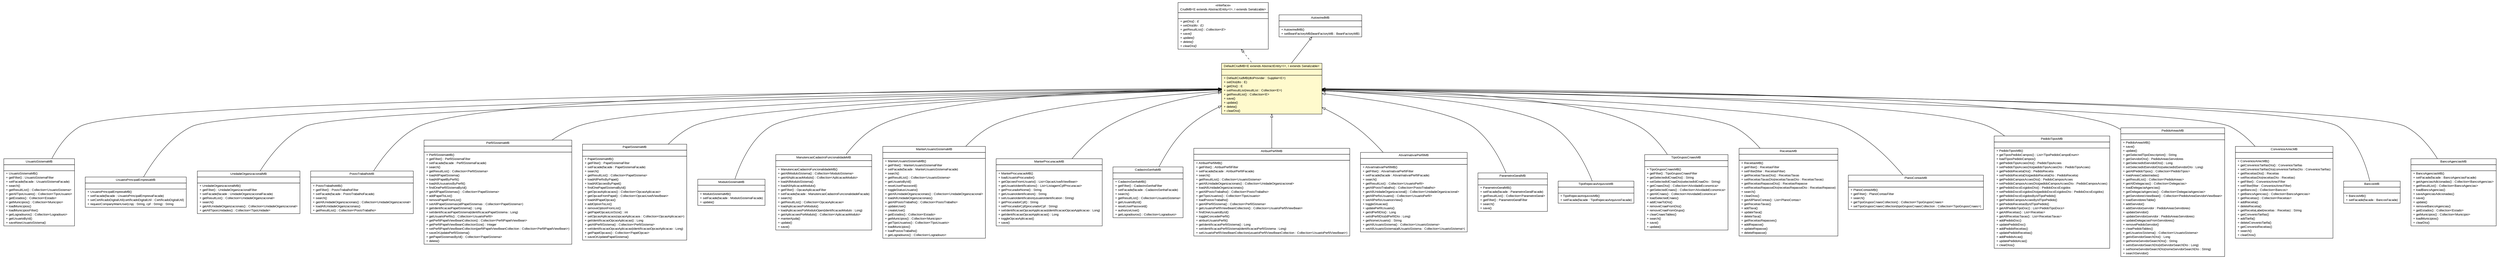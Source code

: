 #!/usr/local/bin/dot
#
# Class diagram 
# Generated by UMLGraph version R5_6 (http://www.umlgraph.org/)
#

digraph G {
	edge [fontname="arial",fontsize=10,labelfontname="arial",labelfontsize=10];
	node [fontname="arial",fontsize=10,shape=plaintext];
	nodesep=0.25;
	ranksep=0.5;
	// br.gov.to.sefaz.presentation.managedbean.CrudMB<E extends br.gov.to.sefaz.persistence.entity.AbstractEntity<I>, I extends java.io.Serializable>
	c338420 [label=<<table title="br.gov.to.sefaz.presentation.managedbean.CrudMB" border="0" cellborder="1" cellspacing="0" cellpadding="2" port="p" href="../CrudMB.html">
		<tr><td><table border="0" cellspacing="0" cellpadding="1">
<tr><td align="center" balign="center"> &#171;interface&#187; </td></tr>
<tr><td align="center" balign="center"> CrudMB&lt;E extends AbstractEntity&lt;I&gt;, I extends Serializable&gt; </td></tr>
		</table></td></tr>
		<tr><td><table border="0" cellspacing="0" cellpadding="1">
<tr><td align="left" balign="left">  </td></tr>
		</table></td></tr>
		<tr><td><table border="0" cellspacing="0" cellpadding="1">
<tr><td align="left" balign="left"><font face="arial italic" point-size="10.0"> + getDto() : E </font></td></tr>
<tr><td align="left" balign="left"><font face="arial italic" point-size="10.0"> + setDto(dto : E) </font></td></tr>
<tr><td align="left" balign="left"><font face="arial italic" point-size="10.0"> + getResultList() : Collection&lt;E&gt; </font></td></tr>
<tr><td align="left" balign="left"><font face="arial italic" point-size="10.0"> + save() </font></td></tr>
<tr><td align="left" balign="left"><font face="arial italic" point-size="10.0"> + update() </font></td></tr>
<tr><td align="left" balign="left"><font face="arial italic" point-size="10.0"> + delete() </font></td></tr>
<tr><td align="left" balign="left"><font face="arial italic" point-size="10.0"> + clearDto() </font></td></tr>
		</table></td></tr>
		</table>>, URL="../CrudMB.html", fontname="arial", fontcolor="black", fontsize=10.0];
	// br.gov.to.sefaz.presentation.managedbean.AutowiredMB
	c338422 [label=<<table title="br.gov.to.sefaz.presentation.managedbean.AutowiredMB" border="0" cellborder="1" cellspacing="0" cellpadding="2" port="p" href="../AutowiredMB.html">
		<tr><td><table border="0" cellspacing="0" cellpadding="1">
<tr><td align="center" balign="center"> AutowiredMB </td></tr>
		</table></td></tr>
		<tr><td><table border="0" cellspacing="0" cellpadding="1">
<tr><td align="left" balign="left">  </td></tr>
		</table></td></tr>
		<tr><td><table border="0" cellspacing="0" cellpadding="1">
<tr><td align="left" balign="left"> + AutowiredMB() </td></tr>
<tr><td align="left" balign="left"> + setBeanFactoryMB(beanFactoryMB : BeanFactoryMB) </td></tr>
		</table></td></tr>
		</table>>, URL="../AutowiredMB.html", fontname="arial", fontcolor="black", fontsize=10.0];
	// br.gov.to.sefaz.presentation.managedbean.impl.DefaultCrudMB<E extends br.gov.to.sefaz.persistence.entity.AbstractEntity<I>, I extends java.io.Serializable>
	c338430 [label=<<table title="br.gov.to.sefaz.presentation.managedbean.impl.DefaultCrudMB" border="0" cellborder="1" cellspacing="0" cellpadding="2" port="p" bgcolor="lemonChiffon" href="./DefaultCrudMB.html">
		<tr><td><table border="0" cellspacing="0" cellpadding="1">
<tr><td align="center" balign="center"> DefaultCrudMB&lt;E extends AbstractEntity&lt;I&gt;, I extends Serializable&gt; </td></tr>
		</table></td></tr>
		<tr><td><table border="0" cellspacing="0" cellpadding="1">
<tr><td align="left" balign="left">  </td></tr>
		</table></td></tr>
		<tr><td><table border="0" cellspacing="0" cellpadding="1">
<tr><td align="left" balign="left"> + DefaultCrudMB(dtoProvider : Supplier&lt;E&gt;) </td></tr>
<tr><td align="left" balign="left"> + setDto(dto : E) </td></tr>
<tr><td align="left" balign="left"> + getDto() : E </td></tr>
<tr><td align="left" balign="left"> + setResultList(resultList : Collection&lt;E&gt;) </td></tr>
<tr><td align="left" balign="left"> + getResultList() : Collection&lt;E&gt; </td></tr>
<tr><td align="left" balign="left"> + save() </td></tr>
<tr><td align="left" balign="left"> + update() </td></tr>
<tr><td align="left" balign="left"> + delete() </td></tr>
<tr><td align="left" balign="left"> + clearDto() </td></tr>
		</table></td></tr>
		</table>>, URL="./DefaultCrudMB.html", fontname="arial", fontcolor="black", fontsize=10.0];
	// br.gov.to.sefaz.seg.managedbean.UsuarioSistemaMB
	c338803 [label=<<table title="br.gov.to.sefaz.seg.managedbean.UsuarioSistemaMB" border="0" cellborder="1" cellspacing="0" cellpadding="2" port="p" href="../../../seg/managedbean/UsuarioSistemaMB.html">
		<tr><td><table border="0" cellspacing="0" cellpadding="1">
<tr><td align="center" balign="center"> UsuarioSistemaMB </td></tr>
		</table></td></tr>
		<tr><td><table border="0" cellspacing="0" cellpadding="1">
<tr><td align="left" balign="left">  </td></tr>
		</table></td></tr>
		<tr><td><table border="0" cellspacing="0" cellpadding="1">
<tr><td align="left" balign="left"> + UsuarioSistemaMB() </td></tr>
<tr><td align="left" balign="left"> + getFilter() : UsuarioSistemaFilter </td></tr>
<tr><td align="left" balign="left"> + setFacade(facade : UsuarioSistemaFacade) </td></tr>
<tr><td align="left" balign="left"> + search() </td></tr>
<tr><td align="left" balign="left"> + getResultList() : Collection&lt;UsuarioSistema&gt; </td></tr>
<tr><td align="left" balign="left"> + getAllTipoUsuario() : Collection&lt;TipoUsuario&gt; </td></tr>
<tr><td align="left" balign="left"> + getEstados() : Collection&lt;Estado&gt; </td></tr>
<tr><td align="left" balign="left"> + getMunicipios() : Collection&lt;Municipio&gt; </td></tr>
<tr><td align="left" balign="left"> + loadMunicipios() </td></tr>
<tr><td align="left" balign="left"> + loadMunicipiosFilter() </td></tr>
<tr><td align="left" balign="left"> + getLogradouros() : Collection&lt;Logradouro&gt; </td></tr>
<tr><td align="left" balign="left"> + getUsuarioById() </td></tr>
<tr><td align="left" balign="left"> + saveNewUsuarioSistema() </td></tr>
		</table></td></tr>
		</table>>, URL="../../../seg/managedbean/UsuarioSistemaMB.html", fontname="arial", fontcolor="black", fontsize=10.0];
	// br.gov.to.sefaz.seg.managedbean.UsuarioPrincipalEmpresaMB
	c338804 [label=<<table title="br.gov.to.sefaz.seg.managedbean.UsuarioPrincipalEmpresaMB" border="0" cellborder="1" cellspacing="0" cellpadding="2" port="p" href="../../../seg/managedbean/UsuarioPrincipalEmpresaMB.html">
		<tr><td><table border="0" cellspacing="0" cellpadding="1">
<tr><td align="center" balign="center"> UsuarioPrincipalEmpresaMB </td></tr>
		</table></td></tr>
		<tr><td><table border="0" cellspacing="0" cellpadding="1">
<tr><td align="left" balign="left">  </td></tr>
		</table></td></tr>
		<tr><td><table border="0" cellspacing="0" cellpadding="1">
<tr><td align="left" balign="left"> + UsuarioPrincipalEmpresaMB() </td></tr>
<tr><td align="left" balign="left"> + setFacade(facade : UsuarioPrincipalEmpresaFacade) </td></tr>
<tr><td align="left" balign="left"> + setCertificadoDigitalUtil(certificadoDigitalUtil : CertificadoDigitalUtil) </td></tr>
<tr><td align="left" balign="left"> + requestCompanyMainUser(cnpj : String, cpf : String) : String </td></tr>
		</table></td></tr>
		</table>>, URL="../../../seg/managedbean/UsuarioPrincipalEmpresaMB.html", fontname="arial", fontcolor="black", fontsize=10.0];
	// br.gov.to.sefaz.seg.managedbean.UnidadeOrganizacionalMB
	c338805 [label=<<table title="br.gov.to.sefaz.seg.managedbean.UnidadeOrganizacionalMB" border="0" cellborder="1" cellspacing="0" cellpadding="2" port="p" href="../../../seg/managedbean/UnidadeOrganizacionalMB.html">
		<tr><td><table border="0" cellspacing="0" cellpadding="1">
<tr><td align="center" balign="center"> UnidadeOrganizacionalMB </td></tr>
		</table></td></tr>
		<tr><td><table border="0" cellspacing="0" cellpadding="1">
<tr><td align="left" balign="left">  </td></tr>
		</table></td></tr>
		<tr><td><table border="0" cellspacing="0" cellpadding="1">
<tr><td align="left" balign="left"> + UnidadeOrganizacionalMB() </td></tr>
<tr><td align="left" balign="left"> + getFilter() : UnidadeOrganizacionalFilter </td></tr>
<tr><td align="left" balign="left"> + setFacade(facade : UnidadeOrganizacionalFacade) </td></tr>
<tr><td align="left" balign="left"> + getResultList() : Collection&lt;UnidadeOrganizacional&gt; </td></tr>
<tr><td align="left" balign="left"> + search() </td></tr>
<tr><td align="left" balign="left"> + getAllUnidadeOrganizacionais() : Collection&lt;UnidadeOrganizacional&gt; </td></tr>
<tr><td align="left" balign="left"> + getAllTiposUnidades() : Collection&lt;TipoUnidade&gt; </td></tr>
		</table></td></tr>
		</table>>, URL="../../../seg/managedbean/UnidadeOrganizacionalMB.html", fontname="arial", fontcolor="black", fontsize=10.0];
	// br.gov.to.sefaz.seg.managedbean.PostoTrabalhoMB
	c338809 [label=<<table title="br.gov.to.sefaz.seg.managedbean.PostoTrabalhoMB" border="0" cellborder="1" cellspacing="0" cellpadding="2" port="p" href="../../../seg/managedbean/PostoTrabalhoMB.html">
		<tr><td><table border="0" cellspacing="0" cellpadding="1">
<tr><td align="center" balign="center"> PostoTrabalhoMB </td></tr>
		</table></td></tr>
		<tr><td><table border="0" cellspacing="0" cellpadding="1">
<tr><td align="left" balign="left">  </td></tr>
		</table></td></tr>
		<tr><td><table border="0" cellspacing="0" cellpadding="1">
<tr><td align="left" balign="left"> + PostoTrabalhoMB() </td></tr>
<tr><td align="left" balign="left"> + getFilter() : PostoTrabalhoFilter </td></tr>
<tr><td align="left" balign="left"> + setFacade(facade : PostoTrabalhoFacade) </td></tr>
<tr><td align="left" balign="left"> + search() </td></tr>
<tr><td align="left" balign="left"> + getAllUnidadeOrganizacionais() : Collection&lt;UnidadeOrganizacional&gt; </td></tr>
<tr><td align="left" balign="left"> + loadAllUnidadeOrganizacionais() </td></tr>
<tr><td align="left" balign="left"> + getResultList() : Collection&lt;PostoTrabalho&gt; </td></tr>
		</table></td></tr>
		</table>>, URL="../../../seg/managedbean/PostoTrabalhoMB.html", fontname="arial", fontcolor="black", fontsize=10.0];
	// br.gov.to.sefaz.seg.managedbean.PerfilSistemaMB
	c338810 [label=<<table title="br.gov.to.sefaz.seg.managedbean.PerfilSistemaMB" border="0" cellborder="1" cellspacing="0" cellpadding="2" port="p" href="../../../seg/managedbean/PerfilSistemaMB.html">
		<tr><td><table border="0" cellspacing="0" cellpadding="1">
<tr><td align="center" balign="center"> PerfilSistemaMB </td></tr>
		</table></td></tr>
		<tr><td><table border="0" cellspacing="0" cellpadding="1">
<tr><td align="left" balign="left">  </td></tr>
		</table></td></tr>
		<tr><td><table border="0" cellspacing="0" cellpadding="1">
<tr><td align="left" balign="left"> + PerfilSistemaMB() </td></tr>
<tr><td align="left" balign="left"> + getFilter() : PerfilSistemaFilter </td></tr>
<tr><td align="left" balign="left"> + setFacade(facade : PerfilSistemaFacade) </td></tr>
<tr><td align="left" balign="left"> + search() </td></tr>
<tr><td align="left" balign="left"> + getResultList() : Collection&lt;PerfilSistema&gt; </td></tr>
<tr><td align="left" balign="left"> + loadAllPapelSistema() </td></tr>
<tr><td align="left" balign="left"> + loadAllPapelByPerfil() </td></tr>
<tr><td align="left" balign="left"> + loadAllUsusariosByPerfil() </td></tr>
<tr><td align="left" balign="left"> + findOnePerfilSistemaById() </td></tr>
<tr><td align="left" balign="left"> + getAllPapelSistemas() : Collection&lt;PapelSistema&gt; </td></tr>
<tr><td align="left" balign="left"> + addPapelToList() </td></tr>
<tr><td align="left" balign="left"> + removePapelFromList() </td></tr>
<tr><td align="left" balign="left"> + setAllPapelSistemas(allPapelSistemas : Collection&lt;PapelSistema&gt;) </td></tr>
<tr><td align="left" balign="left"> + getIdentificacaoPapelSistema() : Long </td></tr>
<tr><td align="left" balign="left"> + setIdentificacaoPapelSistema(identificacaoPapelSistema : Long) </td></tr>
<tr><td align="left" balign="left"> + getUsuarioPerfils() : Collection&lt;UsuarioPerfil&gt; </td></tr>
<tr><td align="left" balign="left"> + getPerfilPapelViewBeanCollection() : Collection&lt;PerfilPapelViewBean&gt; </td></tr>
<tr><td align="left" balign="left"> + getPerfilPapelViewBeanCollectionSize() : Integer </td></tr>
<tr><td align="left" balign="left"> + setPerfilPapelViewBeanCollection(perfilPapelViewBeanCollection : Collection&lt;PerfilPapelViewBean&gt;) </td></tr>
<tr><td align="left" balign="left"> + saveOrUpdatePerfilSistema() </td></tr>
<tr><td align="left" balign="left"> + getPapelSistemasById() : Collection&lt;PapelSistema&gt; </td></tr>
<tr><td align="left" balign="left"> + delete() </td></tr>
		</table></td></tr>
		</table>>, URL="../../../seg/managedbean/PerfilSistemaMB.html", fontname="arial", fontcolor="black", fontsize=10.0];
	// br.gov.to.sefaz.seg.managedbean.PapelSistemaMB
	c338811 [label=<<table title="br.gov.to.sefaz.seg.managedbean.PapelSistemaMB" border="0" cellborder="1" cellspacing="0" cellpadding="2" port="p" href="../../../seg/managedbean/PapelSistemaMB.html">
		<tr><td><table border="0" cellspacing="0" cellpadding="1">
<tr><td align="center" balign="center"> PapelSistemaMB </td></tr>
		</table></td></tr>
		<tr><td><table border="0" cellspacing="0" cellpadding="1">
<tr><td align="left" balign="left">  </td></tr>
		</table></td></tr>
		<tr><td><table border="0" cellspacing="0" cellpadding="1">
<tr><td align="left" balign="left"> + PapelSistemaMB() </td></tr>
<tr><td align="left" balign="left"> + getFilter() : PapelSistemaFilter </td></tr>
<tr><td align="left" balign="left"> + setFacade(facade : PapelSistemaFacade) </td></tr>
<tr><td align="left" balign="left"> + search() </td></tr>
<tr><td align="left" balign="left"> + getResultList() : Collection&lt;PapelSistema&gt; </td></tr>
<tr><td align="left" balign="left"> + loadAllPerfisByPapel() </td></tr>
<tr><td align="left" balign="left"> + loadAllOpcoesByPapel() </td></tr>
<tr><td align="left" balign="left"> + findOnePapelSistemaById() </td></tr>
<tr><td align="left" balign="left"> + getOpcaoAplicacaos() : Collection&lt;OpcaoAplicacao&gt; </td></tr>
<tr><td align="left" balign="left"> + getOpcaoFromPapel() : Collection&lt;OpcaoUsedViewBean&gt; </td></tr>
<tr><td align="left" balign="left"> + loadAllPapelOpcao() </td></tr>
<tr><td align="left" balign="left"> + addOptionToList() </td></tr>
<tr><td align="left" balign="left"> + removeOptionFromList() </td></tr>
<tr><td align="left" balign="left"> + getPapelOpcaoListSize() : int </td></tr>
<tr><td align="left" balign="left"> + setOpcaoAplicacaos(opcaoAplicacaos : Collection&lt;OpcaoAplicacao&gt;) </td></tr>
<tr><td align="left" balign="left"> + getIdentificacaoOpcaoAplicacao() : Long </td></tr>
<tr><td align="left" balign="left"> + getAllPerfilSistema() : Collection&lt;PerfilSistema&gt; </td></tr>
<tr><td align="left" balign="left"> + setIdentificacaoOpcaoAplicacao(identificacaoOpcaoAplicacao : Long) </td></tr>
<tr><td align="left" balign="left"> + getPapelOpcaos() : Collection&lt;PapelOpcao&gt; </td></tr>
<tr><td align="left" balign="left"> + saveOrUpdatePapelSistema() </td></tr>
		</table></td></tr>
		</table>>, URL="../../../seg/managedbean/PapelSistemaMB.html", fontname="arial", fontcolor="black", fontsize=10.0];
	// br.gov.to.sefaz.seg.managedbean.ModuloSistemaMB
	c338812 [label=<<table title="br.gov.to.sefaz.seg.managedbean.ModuloSistemaMB" border="0" cellborder="1" cellspacing="0" cellpadding="2" port="p" href="../../../seg/managedbean/ModuloSistemaMB.html">
		<tr><td><table border="0" cellspacing="0" cellpadding="1">
<tr><td align="center" balign="center"> ModuloSistemaMB </td></tr>
		</table></td></tr>
		<tr><td><table border="0" cellspacing="0" cellpadding="1">
<tr><td align="left" balign="left">  </td></tr>
		</table></td></tr>
		<tr><td><table border="0" cellspacing="0" cellpadding="1">
<tr><td align="left" balign="left"> + ModuloSistemaMB() </td></tr>
<tr><td align="left" balign="left"> + setFacade(facade : ModuloSistemaFacade) </td></tr>
<tr><td align="left" balign="left"> + update() </td></tr>
		</table></td></tr>
		</table>>, URL="../../../seg/managedbean/ModuloSistemaMB.html", fontname="arial", fontcolor="black", fontsize=10.0];
	// br.gov.to.sefaz.seg.managedbean.ManutencaoCadastroFuncionalidadeMB
	c338813 [label=<<table title="br.gov.to.sefaz.seg.managedbean.ManutencaoCadastroFuncionalidadeMB" border="0" cellborder="1" cellspacing="0" cellpadding="2" port="p" href="../../../seg/managedbean/ManutencaoCadastroFuncionalidadeMB.html">
		<tr><td><table border="0" cellspacing="0" cellpadding="1">
<tr><td align="center" balign="center"> ManutencaoCadastroFuncionalidadeMB </td></tr>
		</table></td></tr>
		<tr><td><table border="0" cellspacing="0" cellpadding="1">
<tr><td align="left" balign="left">  </td></tr>
		</table></td></tr>
		<tr><td><table border="0" cellspacing="0" cellpadding="1">
<tr><td align="left" balign="left"> + ManutencaoCadastroFuncionalidadeMB() </td></tr>
<tr><td align="left" balign="left"> + getAllModuloSistema() : Collection&lt;ModuloSistema&gt; </td></tr>
<tr><td align="left" balign="left"> + getAllAplicacaoModulo() : Collection&lt;AplicacaoModulo&gt; </td></tr>
<tr><td align="left" balign="left"> + loadAllModuloSistema() </td></tr>
<tr><td align="left" balign="left"> + loadAllAplicacaoModulo() </td></tr>
<tr><td align="left" balign="left"> + getFilter() : OpcaoAplicacaoFilter </td></tr>
<tr><td align="left" balign="left"> + setFacade(facade : ManutencaoCadastroFuncionalidadeFacade) </td></tr>
<tr><td align="left" balign="left"> + search() </td></tr>
<tr><td align="left" balign="left"> + getResultList() : Collection&lt;OpcaoAplicacao&gt; </td></tr>
<tr><td align="left" balign="left"> + loadAplicacoesPorModulo() </td></tr>
<tr><td align="left" balign="left"> + loadAplicacoesPorModuloOpen(identificacaoModulo : Long) </td></tr>
<tr><td align="left" balign="left"> + getAplicacoesPorModulo() : Collection&lt;AplicacaoModulo&gt; </td></tr>
<tr><td align="left" balign="left"> + manterAjuda() </td></tr>
<tr><td align="left" balign="left"> + update() </td></tr>
<tr><td align="left" balign="left"> + save() </td></tr>
		</table></td></tr>
		</table>>, URL="../../../seg/managedbean/ManutencaoCadastroFuncionalidadeMB.html", fontname="arial", fontcolor="black", fontsize=10.0];
	// br.gov.to.sefaz.seg.managedbean.ManterUsuarioSistemaMB
	c338814 [label=<<table title="br.gov.to.sefaz.seg.managedbean.ManterUsuarioSistemaMB" border="0" cellborder="1" cellspacing="0" cellpadding="2" port="p" href="../../../seg/managedbean/ManterUsuarioSistemaMB.html">
		<tr><td><table border="0" cellspacing="0" cellpadding="1">
<tr><td align="center" balign="center"> ManterUsuarioSistemaMB </td></tr>
		</table></td></tr>
		<tr><td><table border="0" cellspacing="0" cellpadding="1">
<tr><td align="left" balign="left">  </td></tr>
		</table></td></tr>
		<tr><td><table border="0" cellspacing="0" cellpadding="1">
<tr><td align="left" balign="left"> + ManterUsuarioSistemaMB() </td></tr>
<tr><td align="left" balign="left"> + getFilter() : ManterUsuarioSistemaFilter </td></tr>
<tr><td align="left" balign="left"> + setFacade(facade : ManterUsuarioSistemaFacade) </td></tr>
<tr><td align="left" balign="left"> + search() </td></tr>
<tr><td align="left" balign="left"> + getResultList() : Collection&lt;UsuarioSistema&gt; </td></tr>
<tr><td align="left" balign="left"> + getUsuarioById() </td></tr>
<tr><td align="left" balign="left"> + resetUserPassword() </td></tr>
<tr><td align="left" balign="left"> + toggleStatusUsuario() </td></tr>
<tr><td align="left" balign="left"> + getAllUnidadeOrganizacionais() : Collection&lt;UnidadeOrganizacional&gt; </td></tr>
<tr><td align="left" balign="left"> + loadAllUnidadeOrganizacionais() </td></tr>
<tr><td align="left" balign="left"> + getAllPostoTrabalho() : Collection&lt;PostoTrabalho&gt; </td></tr>
<tr><td align="left" balign="left"> + updateUser() </td></tr>
<tr><td align="left" balign="left"> + createUser() </td></tr>
<tr><td align="left" balign="left"> + getEstados() : Collection&lt;Estado&gt; </td></tr>
<tr><td align="left" balign="left"> + getMunicipios() : Collection&lt;Municipio&gt; </td></tr>
<tr><td align="left" balign="left"> + getTipoUsuarios() : Collection&lt;TipoUsuario&gt; </td></tr>
<tr><td align="left" balign="left"> + loadMunicipios() </td></tr>
<tr><td align="left" balign="left"> + loadPostosTrabalho() </td></tr>
<tr><td align="left" balign="left"> + getLogradouros() : Collection&lt;Logradouro&gt; </td></tr>
		</table></td></tr>
		</table>>, URL="../../../seg/managedbean/ManterUsuarioSistemaMB.html", fontname="arial", fontcolor="black", fontsize=10.0];
	// br.gov.to.sefaz.seg.managedbean.ManterProcuracaoMB
	c338815 [label=<<table title="br.gov.to.sefaz.seg.managedbean.ManterProcuracaoMB" border="0" cellborder="1" cellspacing="0" cellpadding="2" port="p" href="../../../seg/managedbean/ManterProcuracaoMB.html">
		<tr><td><table border="0" cellspacing="0" cellpadding="1">
<tr><td align="center" balign="center"> ManterProcuracaoMB </td></tr>
		</table></td></tr>
		<tr><td><table border="0" cellspacing="0" cellpadding="1">
<tr><td align="left" balign="left">  </td></tr>
		</table></td></tr>
		<tr><td><table border="0" cellspacing="0" cellpadding="1">
<tr><td align="left" balign="left"> + ManterProcuracaoMB() </td></tr>
<tr><td align="left" balign="left"> + loadUsuarioProcurador() </td></tr>
<tr><td align="left" balign="left"> + getOpcoesFromUsuario() : List&lt;OpcaoUsedViewBean&gt; </td></tr>
<tr><td align="left" balign="left"> + getUsuarioIdentifications() : List&lt;ListagemCpfProcuracao&gt; </td></tr>
<tr><td align="left" balign="left"> + getProcuradorNome() : String </td></tr>
<tr><td align="left" balign="left"> + getUsuarioIdentification() : String </td></tr>
<tr><td align="left" balign="left"> + setUsuarioIdentification(usuarioIdentification : String) </td></tr>
<tr><td align="left" balign="left"> + getProcuradorCpf() : String </td></tr>
<tr><td align="left" balign="left"> + setProcuradorCpf(procuradorCpf : String) </td></tr>
<tr><td align="left" balign="left"> + setIdentificacaoOpcaoApplicacao(identificacaoOpcaoApplicacao : Long) </td></tr>
<tr><td align="left" balign="left"> + getIdentificacaoOpcaoApplicacao() : Long </td></tr>
<tr><td align="left" balign="left"> + toggleOpcaoAplicacao() </td></tr>
<tr><td align="left" balign="left"> + save() </td></tr>
		</table></td></tr>
		</table>>, URL="../../../seg/managedbean/ManterProcuracaoMB.html", fontname="arial", fontcolor="black", fontsize=10.0];
	// br.gov.to.sefaz.seg.managedbean.CadastroSenhaMB
	c338820 [label=<<table title="br.gov.to.sefaz.seg.managedbean.CadastroSenhaMB" border="0" cellborder="1" cellspacing="0" cellpadding="2" port="p" href="../../../seg/managedbean/CadastroSenhaMB.html">
		<tr><td><table border="0" cellspacing="0" cellpadding="1">
<tr><td align="center" balign="center"> CadastroSenhaMB </td></tr>
		</table></td></tr>
		<tr><td><table border="0" cellspacing="0" cellpadding="1">
<tr><td align="left" balign="left">  </td></tr>
		</table></td></tr>
		<tr><td><table border="0" cellspacing="0" cellpadding="1">
<tr><td align="left" balign="left"> + CadastroSenhaMB() </td></tr>
<tr><td align="left" balign="left"> + getFilter() : CadastroSenhaFilter </td></tr>
<tr><td align="left" balign="left"> + setFacade(facade : CadastroSenhaFacade) </td></tr>
<tr><td align="left" balign="left"> + search() </td></tr>
<tr><td align="left" balign="left"> + getResultList() : Collection&lt;UsuarioSistema&gt; </td></tr>
<tr><td align="left" balign="left"> + getUsuarioById() </td></tr>
<tr><td align="left" balign="left"> + resetUserPassword() </td></tr>
<tr><td align="left" balign="left"> + authorizeUser() </td></tr>
<tr><td align="left" balign="left"> + getLogradouros() : Collection&lt;Logradouro&gt; </td></tr>
		</table></td></tr>
		</table>>, URL="../../../seg/managedbean/CadastroSenhaMB.html", fontname="arial", fontcolor="black", fontsize=10.0];
	// br.gov.to.sefaz.seg.managedbean.AtribuirPerfilMB
	c338821 [label=<<table title="br.gov.to.sefaz.seg.managedbean.AtribuirPerfilMB" border="0" cellborder="1" cellspacing="0" cellpadding="2" port="p" href="../../../seg/managedbean/AtribuirPerfilMB.html">
		<tr><td><table border="0" cellspacing="0" cellpadding="1">
<tr><td align="center" balign="center"> AtribuirPerfilMB </td></tr>
		</table></td></tr>
		<tr><td><table border="0" cellspacing="0" cellpadding="1">
<tr><td align="left" balign="left">  </td></tr>
		</table></td></tr>
		<tr><td><table border="0" cellspacing="0" cellpadding="1">
<tr><td align="left" balign="left"> + AtribuirPerfilMB() </td></tr>
<tr><td align="left" balign="left"> + getFilter() : AtribuirPerfilFilter </td></tr>
<tr><td align="left" balign="left"> + setFacade(facade : AtribuirPerfilFacade) </td></tr>
<tr><td align="left" balign="left"> + search() </td></tr>
<tr><td align="left" balign="left"> + getResultList() : Collection&lt;UsuarioSistema&gt; </td></tr>
<tr><td align="left" balign="left"> + getAllUnidadeOrganizacionais() : Collection&lt;UnidadeOrganizacional&gt; </td></tr>
<tr><td align="left" balign="left"> + loadAllUnidadeOrganizacionais() </td></tr>
<tr><td align="left" balign="left"> + getAllPostoTrabalho() : Collection&lt;PostoTrabalho&gt; </td></tr>
<tr><td align="left" balign="left"> + getTipoUsuarios() : Collection&lt;TipoUsuario&gt; </td></tr>
<tr><td align="left" balign="left"> + loadPostosTrabalho() </td></tr>
<tr><td align="left" balign="left"> + getAllPerfilSistema() : Collection&lt;PerfilSistema&gt; </td></tr>
<tr><td align="left" balign="left"> + getUsuarioPerfilViewBeanCollection() : Collection&lt;UsuarioPerfilViewBean&gt; </td></tr>
<tr><td align="left" balign="left"> + findOneUsuarioById() </td></tr>
<tr><td align="left" balign="left"> + toggleConcederPerfil() </td></tr>
<tr><td align="left" balign="left"> + atribuirUsuarioPerfil() </td></tr>
<tr><td align="left" balign="left"> + getIdentificacaoPerfilSistema() : Long </td></tr>
<tr><td align="left" balign="left"> + setIdentificacaoPerfilSistema(identificacaoPerfilSistema : Long) </td></tr>
<tr><td align="left" balign="left"> + setUsuarioPerfilViewBeanCollection(usuarioPerfilViewBeanCollection : Collection&lt;UsuarioPerfilViewBean&gt;) </td></tr>
		</table></td></tr>
		</table>>, URL="../../../seg/managedbean/AtribuirPerfilMB.html", fontname="arial", fontcolor="black", fontsize=10.0];
	// br.gov.to.sefaz.seg.managedbean.AtivarInativarPerfilMB
	c338822 [label=<<table title="br.gov.to.sefaz.seg.managedbean.AtivarInativarPerfilMB" border="0" cellborder="1" cellspacing="0" cellpadding="2" port="p" href="../../../seg/managedbean/AtivarInativarPerfilMB.html">
		<tr><td><table border="0" cellspacing="0" cellpadding="1">
<tr><td align="center" balign="center"> AtivarInativarPerfilMB </td></tr>
		</table></td></tr>
		<tr><td><table border="0" cellspacing="0" cellpadding="1">
<tr><td align="left" balign="left">  </td></tr>
		</table></td></tr>
		<tr><td><table border="0" cellspacing="0" cellpadding="1">
<tr><td align="left" balign="left"> + AtivarInativarPerfilMB() </td></tr>
<tr><td align="left" balign="left"> + getFilter() : AtivarInativarPerfilFilter </td></tr>
<tr><td align="left" balign="left"> + setFacade(facade : AtivarInativarPerfilFacade) </td></tr>
<tr><td align="left" balign="left"> + search() </td></tr>
<tr><td align="left" balign="left"> + getResultList() : Collection&lt;UsuarioPerfil&gt; </td></tr>
<tr><td align="left" balign="left"> + getAllPostoTrabalho() : Collection&lt;PostoTrabalho&gt; </td></tr>
<tr><td align="left" balign="left"> + getAllUnidadeOrganizacional() : Collection&lt;UnidadeOrganizacional&gt; </td></tr>
<tr><td align="left" balign="left"> + getAllPerfisUsuario() : Collection&lt;UsuarioPerfil&gt; </td></tr>
<tr><td align="left" balign="left"> + setAllPerfisUsuariosView() </td></tr>
<tr><td align="left" balign="left"> + toggleSituacao() </td></tr>
<tr><td align="left" balign="left"> + updatePerfilUsuario() </td></tr>
<tr><td align="left" balign="left"> + getIdPerfilDto() : Long </td></tr>
<tr><td align="left" balign="left"> + setIdPerfilDto(idPerfilDto : Long) </td></tr>
<tr><td align="left" balign="left"> + getNomeUsuario() : String </td></tr>
<tr><td align="left" balign="left"> + getAllUsuarioSistema() : Collection&lt;UsuarioSistema&gt; </td></tr>
<tr><td align="left" balign="left"> + setAllUsuarioSistema(allUsuarioSistema : Collection&lt;UsuarioSistema&gt;) </td></tr>
		</table></td></tr>
		</table>>, URL="../../../seg/managedbean/AtivarInativarPerfilMB.html", fontname="arial", fontcolor="black", fontsize=10.0];
	// br.gov.to.sefaz.par.managebean.ParametroGeralMB
	c338833 [label=<<table title="br.gov.to.sefaz.par.managebean.ParametroGeralMB" border="0" cellborder="1" cellspacing="0" cellpadding="2" port="p" href="../../../par/managebean/ParametroGeralMB.html">
		<tr><td><table border="0" cellspacing="0" cellpadding="1">
<tr><td align="center" balign="center"> ParametroGeralMB </td></tr>
		</table></td></tr>
		<tr><td><table border="0" cellspacing="0" cellpadding="1">
<tr><td align="left" balign="left">  </td></tr>
		</table></td></tr>
		<tr><td><table border="0" cellspacing="0" cellpadding="1">
<tr><td align="left" balign="left"> + ParametroGeralMB() </td></tr>
<tr><td align="left" balign="left"> + setFacade(facade : ParametroGeralFacade) </td></tr>
<tr><td align="left" balign="left"> + getResultList() : Collection&lt;ParametroGeral&gt; </td></tr>
<tr><td align="left" balign="left"> + getFilter() : ParametroGeralFilter </td></tr>
<tr><td align="left" balign="left"> + search() </td></tr>
<tr><td align="left" balign="left"> + save() </td></tr>
		</table></td></tr>
		</table>>, URL="../../../par/managebean/ParametroGeralMB.html", fontname="arial", fontcolor="black", fontsize=10.0];
	// br.gov.to.sefaz.arr.parametros.managedbean.TipoRejeicaoArquivosMB
	c338835 [label=<<table title="br.gov.to.sefaz.arr.parametros.managedbean.TipoRejeicaoArquivosMB" border="0" cellborder="1" cellspacing="0" cellpadding="2" port="p" href="../../../arr/parametros/managedbean/TipoRejeicaoArquivosMB.html">
		<tr><td><table border="0" cellspacing="0" cellpadding="1">
<tr><td align="center" balign="center"> TipoRejeicaoArquivosMB </td></tr>
		</table></td></tr>
		<tr><td><table border="0" cellspacing="0" cellpadding="1">
<tr><td align="left" balign="left">  </td></tr>
		</table></td></tr>
		<tr><td><table border="0" cellspacing="0" cellpadding="1">
<tr><td align="left" balign="left"> + TipoRejeicaoArquivosMB() </td></tr>
<tr><td align="left" balign="left"> + setFacade(facade : TipoRejeicaoArquivosFacade) </td></tr>
		</table></td></tr>
		</table>>, URL="../../../arr/parametros/managedbean/TipoRejeicaoArquivosMB.html", fontname="arial", fontcolor="black", fontsize=10.0];
	// br.gov.to.sefaz.arr.parametros.managedbean.TipoGruposCnaesMB
	c338836 [label=<<table title="br.gov.to.sefaz.arr.parametros.managedbean.TipoGruposCnaesMB" border="0" cellborder="1" cellspacing="0" cellpadding="2" port="p" href="../../../arr/parametros/managedbean/TipoGruposCnaesMB.html">
		<tr><td><table border="0" cellspacing="0" cellpadding="1">
<tr><td align="center" balign="center"> TipoGruposCnaesMB </td></tr>
		</table></td></tr>
		<tr><td><table border="0" cellspacing="0" cellpadding="1">
<tr><td align="left" balign="left">  </td></tr>
		</table></td></tr>
		<tr><td><table border="0" cellspacing="0" cellpadding="1">
<tr><td align="left" balign="left"> + TipoGruposCnaesMB() </td></tr>
<tr><td align="left" balign="left"> + getFilter() : TipoGruposCnaesFilter </td></tr>
<tr><td align="left" balign="left"> + getSelectedIdCnaeDto() : String </td></tr>
<tr><td align="left" balign="left"> + setSelectedIdCnaeDto(selectedIdCnaeDto : String) </td></tr>
<tr><td align="left" balign="left"> + getCnaesDto() : Collection&lt;AtividadeEconomica&gt; </td></tr>
<tr><td align="left" balign="left"> + getSelectedCnaes() : Collection&lt;AtividadeEconomica&gt; </td></tr>
<tr><td align="left" balign="left"> + getAllCnaes() : Collection&lt;AtividadeEconomica&gt; </td></tr>
<tr><td align="left" balign="left"> + loadSelectedCnaes() </td></tr>
<tr><td align="left" balign="left"> + addCnaeToDto() </td></tr>
<tr><td align="left" balign="left"> + removeCnaeFromDto() </td></tr>
<tr><td align="left" balign="left"> + removeCnaeFromGrupo() </td></tr>
<tr><td align="left" balign="left"> + clearCnaesTables() </td></tr>
<tr><td align="left" balign="left"> + search() </td></tr>
<tr><td align="left" balign="left"> + save() </td></tr>
<tr><td align="left" balign="left"> + update() </td></tr>
		</table></td></tr>
		</table>>, URL="../../../arr/parametros/managedbean/TipoGruposCnaesMB.html", fontname="arial", fontcolor="black", fontsize=10.0];
	// br.gov.to.sefaz.arr.parametros.managedbean.ReceitasMB
	c338837 [label=<<table title="br.gov.to.sefaz.arr.parametros.managedbean.ReceitasMB" border="0" cellborder="1" cellspacing="0" cellpadding="2" port="p" href="../../../arr/parametros/managedbean/ReceitasMB.html">
		<tr><td><table border="0" cellspacing="0" cellpadding="1">
<tr><td align="center" balign="center"> ReceitasMB </td></tr>
		</table></td></tr>
		<tr><td><table border="0" cellspacing="0" cellpadding="1">
<tr><td align="left" balign="left">  </td></tr>
		</table></td></tr>
		<tr><td><table border="0" cellspacing="0" cellpadding="1">
<tr><td align="left" balign="left"> + ReceitasMB() </td></tr>
<tr><td align="left" balign="left"> + getFilter() : ReceitasFilter </td></tr>
<tr><td align="left" balign="left"> + setFilter(filter : ReceitasFilter) </td></tr>
<tr><td align="left" balign="left"> + getReceitasTaxasDto() : ReceitasTaxas </td></tr>
<tr><td align="left" balign="left"> + setReceitasTaxasDto(receitasTaxasDto : ReceitasTaxas) </td></tr>
<tr><td align="left" balign="left"> + getReceitasRepasseDto() : ReceitasRepasse </td></tr>
<tr><td align="left" balign="left"> + setReceitasRepasseDto(receitasRepasseDto : ReceitasRepasse) </td></tr>
<tr><td align="left" balign="left"> + search() </td></tr>
<tr><td align="left" balign="left"> + clearDtos() </td></tr>
<tr><td align="left" balign="left"> + getAllPlanoContas() : List&lt;PlanoContas&gt; </td></tr>
<tr><td align="left" balign="left"> + getReceitasTaxas() </td></tr>
<tr><td align="left" balign="left"> + addTaxa() </td></tr>
<tr><td align="left" balign="left"> + updateTaxa() </td></tr>
<tr><td align="left" balign="left"> + deleteTaxa() </td></tr>
<tr><td align="left" balign="left"> + getReceitasRepasses() </td></tr>
<tr><td align="left" balign="left"> + addRepasse() </td></tr>
<tr><td align="left" balign="left"> + updateRepasse() </td></tr>
<tr><td align="left" balign="left"> + deleteRepasse() </td></tr>
		</table></td></tr>
		</table>>, URL="../../../arr/parametros/managedbean/ReceitasMB.html", fontname="arial", fontcolor="black", fontsize=10.0];
	// br.gov.to.sefaz.arr.parametros.managedbean.PlanoContasMB
	c338838 [label=<<table title="br.gov.to.sefaz.arr.parametros.managedbean.PlanoContasMB" border="0" cellborder="1" cellspacing="0" cellpadding="2" port="p" href="../../../arr/parametros/managedbean/PlanoContasMB.html">
		<tr><td><table border="0" cellspacing="0" cellpadding="1">
<tr><td align="center" balign="center"> PlanoContasMB </td></tr>
		</table></td></tr>
		<tr><td><table border="0" cellspacing="0" cellpadding="1">
<tr><td align="left" balign="left">  </td></tr>
		</table></td></tr>
		<tr><td><table border="0" cellspacing="0" cellpadding="1">
<tr><td align="left" balign="left"> + PlanoContasMB() </td></tr>
<tr><td align="left" balign="left"> + getFilter() : PlanoContasFilter </td></tr>
<tr><td align="left" balign="left"> + search() </td></tr>
<tr><td align="left" balign="left"> + getTipoGruposCnaesCollection() : Collection&lt;TipoGruposCnaes&gt; </td></tr>
<tr><td align="left" balign="left"> + setTipoGruposCnaesCollection(tipoGruposCnaesCollection : Collection&lt;TipoGruposCnaes&gt;) </td></tr>
		</table></td></tr>
		</table>>, URL="../../../arr/parametros/managedbean/PlanoContasMB.html", fontname="arial", fontcolor="black", fontsize=10.0];
	// br.gov.to.sefaz.arr.parametros.managedbean.PedidoTiposMB
	c338839 [label=<<table title="br.gov.to.sefaz.arr.parametros.managedbean.PedidoTiposMB" border="0" cellborder="1" cellspacing="0" cellpadding="2" port="p" href="../../../arr/parametros/managedbean/PedidoTiposMB.html">
		<tr><td><table border="0" cellspacing="0" cellpadding="1">
<tr><td align="center" balign="center"> PedidoTiposMB </td></tr>
		</table></td></tr>
		<tr><td><table border="0" cellspacing="0" cellpadding="1">
<tr><td align="left" balign="left">  </td></tr>
		</table></td></tr>
		<tr><td><table border="0" cellspacing="0" cellpadding="1">
<tr><td align="left" balign="left"> + PedidoTiposMB() </td></tr>
<tr><td align="left" balign="left"> + getTiposPedidoCampos() : List&lt;TipoPedidoCampoEnum&gt; </td></tr>
<tr><td align="left" balign="left"> + loadTiposPedidoCampos() </td></tr>
<tr><td align="left" balign="left"> + getPedidoTipoAcoesDto() : PedidoTipoAcoes </td></tr>
<tr><td align="left" balign="left"> + setPedidoTipoAcoesDto(pedidoTipoAcoesDto : PedidoTipoAcoes) </td></tr>
<tr><td align="left" balign="left"> + getPedidoReceitaDto() : PedidoReceita </td></tr>
<tr><td align="left" balign="left"> + setPedidoReceitaDto(pedidoReceitaDto : PedidoReceita) </td></tr>
<tr><td align="left" balign="left"> + getPedidoCamposAcoesDto() : PedidoCamposAcoes </td></tr>
<tr><td align="left" balign="left"> + setPedidoCamposAcoesDto(pedidoCamposAcoesDto : PedidoCamposAcoes) </td></tr>
<tr><td align="left" balign="left"> + getPedidoDocsExigidosDto() : PedidoDocsExigidos </td></tr>
<tr><td align="left" balign="left"> + setPedidoDocsExigidosDto(pedidoDocsExigidosDto : PedidoDocsExigidos) </td></tr>
<tr><td align="left" balign="left"> + getPedidoDocsExigidosByIdTipoPedido() </td></tr>
<tr><td align="left" balign="left"> + getPedidoCamposAcoesByIdTipoPedido() </td></tr>
<tr><td align="left" balign="left"> + getPedidoReceitasByIdTipoPedido() </td></tr>
<tr><td align="left" balign="left"> + getAllPedidoTipoDoc() : List&lt;PedidoTipoDocs&gt; </td></tr>
<tr><td align="left" balign="left"> + getAllReceitas() : List&lt;Receitas&gt; </td></tr>
<tr><td align="left" balign="left"> + getAllReceitasTaxas() : List&lt;ReceitasTaxas&gt; </td></tr>
<tr><td align="left" balign="left"> + addPedidoDoc() </td></tr>
<tr><td align="left" balign="left"> + updatePedidoDoc() </td></tr>
<tr><td align="left" balign="left"> + addPedidoReceitas() </td></tr>
<tr><td align="left" balign="left"> + updatePedidoReceitas() </td></tr>
<tr><td align="left" balign="left"> + addPedidoAcao() </td></tr>
<tr><td align="left" balign="left"> + updatePedidoAcao() </td></tr>
<tr><td align="left" balign="left"> + clearDtos() </td></tr>
		</table></td></tr>
		</table>>, URL="../../../arr/parametros/managedbean/PedidoTiposMB.html", fontname="arial", fontcolor="black", fontsize=10.0];
	// br.gov.to.sefaz.arr.parametros.managedbean.PedidoAreasMB
	c338840 [label=<<table title="br.gov.to.sefaz.arr.parametros.managedbean.PedidoAreasMB" border="0" cellborder="1" cellspacing="0" cellpadding="2" port="p" href="../../../arr/parametros/managedbean/PedidoAreasMB.html">
		<tr><td><table border="0" cellspacing="0" cellpadding="1">
<tr><td align="center" balign="center"> PedidoAreasMB </td></tr>
		</table></td></tr>
		<tr><td><table border="0" cellspacing="0" cellpadding="1">
<tr><td align="left" balign="left">  </td></tr>
		</table></td></tr>
		<tr><td><table border="0" cellspacing="0" cellpadding="1">
<tr><td align="left" balign="left"> + PedidoAreasMB() </td></tr>
<tr><td align="left" balign="left"> + save() </td></tr>
<tr><td align="left" balign="left"> + update() </td></tr>
<tr><td align="left" balign="left"> + getSelectedTipoDescriprion() : String </td></tr>
<tr><td align="left" balign="left"> + getServidorDto() : PedidoAreasServidores </td></tr>
<tr><td align="left" balign="left"> + getSelectedIdServidorDto() : Long </td></tr>
<tr><td align="left" balign="left"> + setSelectedIdServidorDto(selectedIdServidorDto : Long) </td></tr>
<tr><td align="left" balign="left"> + getAllPedidoTipos() : Collection&lt;PedidoTipos&gt; </td></tr>
<tr><td align="left" balign="left"> + loadAreasCadastradas() </td></tr>
<tr><td align="left" balign="left"> + getResultList() : Collection&lt;PedidoAreas&gt; </td></tr>
<tr><td align="left" balign="left"> + getAllDelegacias() : Collection&lt;Delegacias&gt; </td></tr>
<tr><td align="left" balign="left"> + loadDelegaciaAgencias() </td></tr>
<tr><td align="left" balign="left"> + getDelegaciaAgencias() : Collection&lt;DelegaciaAgencias&gt; </td></tr>
<tr><td align="left" balign="left"> + getServidoresViewBean() : Collection&lt;PedidoAreaServidorViewBean&gt; </td></tr>
<tr><td align="left" balign="left"> + loadServidoresTable() </td></tr>
<tr><td align="left" balign="left"> + addServidor() </td></tr>
<tr><td align="left" balign="left"> + addServidor(servidor : PedidoAreasServidores) </td></tr>
<tr><td align="left" balign="left"> + updateServidor() </td></tr>
<tr><td align="left" balign="left"> + updateServidor(servidor : PedidoAreasServidores) </td></tr>
<tr><td align="left" balign="left"> + updateDelegaciasFromServidores() </td></tr>
<tr><td align="left" balign="left"> + removePedidoServidor() </td></tr>
<tr><td align="left" balign="left"> + clearPedidoTables() </td></tr>
<tr><td align="left" balign="left"> + getUsuariosSistema() : Collection&lt;UsuarioSistema&gt; </td></tr>
<tr><td align="left" balign="left"> + getIdServidorSearchDto() : Long </td></tr>
<tr><td align="left" balign="left"> + getNomeServidorSearchDto() : String </td></tr>
<tr><td align="left" balign="left"> + setIdServidorSearchDto(idServidorSearchDto : Long) </td></tr>
<tr><td align="left" balign="left"> + setNomeServidorSearchDto(nomeServidorSearchDto : String) </td></tr>
<tr><td align="left" balign="left"> + searchServidor() </td></tr>
		</table></td></tr>
		</table>>, URL="../../../arr/parametros/managedbean/PedidoAreasMB.html", fontname="arial", fontcolor="black", fontsize=10.0];
	// br.gov.to.sefaz.arr.parametros.managedbean.ConveniosArrecMB
	c338842 [label=<<table title="br.gov.to.sefaz.arr.parametros.managedbean.ConveniosArrecMB" border="0" cellborder="1" cellspacing="0" cellpadding="2" port="p" href="../../../arr/parametros/managedbean/ConveniosArrecMB.html">
		<tr><td><table border="0" cellspacing="0" cellpadding="1">
<tr><td align="center" balign="center"> ConveniosArrecMB </td></tr>
		</table></td></tr>
		<tr><td><table border="0" cellspacing="0" cellpadding="1">
<tr><td align="left" balign="left">  </td></tr>
		</table></td></tr>
		<tr><td><table border="0" cellspacing="0" cellpadding="1">
<tr><td align="left" balign="left"> + ConveniosArrecMB() </td></tr>
<tr><td align="left" balign="left"> + getConveniosTarifasDto() : ConveniosTarifas </td></tr>
<tr><td align="left" balign="left"> + setConveniosTarifasDto(conveniosTarifasDto : ConveniosTarifas) </td></tr>
<tr><td align="left" balign="left"> + getReceitasDto() : Receitas </td></tr>
<tr><td align="left" balign="left"> + setReceitasDto(receitasDto : Receitas) </td></tr>
<tr><td align="left" balign="left"> + getFilter() : ConveniosArrecFilter </td></tr>
<tr><td align="left" balign="left"> + setFilter(filter : ConveniosArrecFilter) </td></tr>
<tr><td align="left" balign="left"> + getBancos() : Collection&lt;Bancos&gt; </td></tr>
<tr><td align="left" balign="left"> + getBancoAgencias() : Collection&lt;BancoAgencias&gt; </td></tr>
<tr><td align="left" balign="left"> + getReceitas() : Collection&lt;Receitas&gt; </td></tr>
<tr><td align="left" balign="left"> + addReceita() </td></tr>
<tr><td align="left" balign="left"> + deleteReceita() </td></tr>
<tr><td align="left" balign="left"> + getReceitaLabel(receitas : Receitas) : String </td></tr>
<tr><td align="left" balign="left"> + getConvenioTarifas() </td></tr>
<tr><td align="left" balign="left"> + addTarifa() </td></tr>
<tr><td align="left" balign="left"> + deleteConvenioTarifa() </td></tr>
<tr><td align="left" balign="left"> + getConvenioReceitas() </td></tr>
<tr><td align="left" balign="left"> + search() </td></tr>
<tr><td align="left" balign="left"> + clearDtos() </td></tr>
		</table></td></tr>
		</table>>, URL="../../../arr/parametros/managedbean/ConveniosArrecMB.html", fontname="arial", fontcolor="black", fontsize=10.0];
	// br.gov.to.sefaz.arr.parametros.managedbean.BancosMB
	c338843 [label=<<table title="br.gov.to.sefaz.arr.parametros.managedbean.BancosMB" border="0" cellborder="1" cellspacing="0" cellpadding="2" port="p" href="../../../arr/parametros/managedbean/BancosMB.html">
		<tr><td><table border="0" cellspacing="0" cellpadding="1">
<tr><td align="center" balign="center"> BancosMB </td></tr>
		</table></td></tr>
		<tr><td><table border="0" cellspacing="0" cellpadding="1">
<tr><td align="left" balign="left">  </td></tr>
		</table></td></tr>
		<tr><td><table border="0" cellspacing="0" cellpadding="1">
<tr><td align="left" balign="left"> + BancosMB() </td></tr>
<tr><td align="left" balign="left"> + setFacade(facade : BancosFacade) </td></tr>
		</table></td></tr>
		</table>>, URL="../../../arr/parametros/managedbean/BancosMB.html", fontname="arial", fontcolor="black", fontsize=10.0];
	// br.gov.to.sefaz.arr.parametros.managedbean.BancoAgenciasMB
	c338844 [label=<<table title="br.gov.to.sefaz.arr.parametros.managedbean.BancoAgenciasMB" border="0" cellborder="1" cellspacing="0" cellpadding="2" port="p" href="../../../arr/parametros/managedbean/BancoAgenciasMB.html">
		<tr><td><table border="0" cellspacing="0" cellpadding="1">
<tr><td align="center" balign="center"> BancoAgenciasMB </td></tr>
		</table></td></tr>
		<tr><td><table border="0" cellspacing="0" cellpadding="1">
<tr><td align="left" balign="left">  </td></tr>
		</table></td></tr>
		<tr><td><table border="0" cellspacing="0" cellpadding="1">
<tr><td align="left" balign="left"> + BancoAgenciasMB() </td></tr>
<tr><td align="left" balign="left"> + setFacade(facade : BancoAgenciasFacade) </td></tr>
<tr><td align="left" balign="left"> + getAgenciasAdicionadas() : Collection&lt;BancoAgencias&gt; </td></tr>
<tr><td align="left" balign="left"> + getResultList() : Collection&lt;BancoAgencias&gt; </td></tr>
<tr><td align="left" balign="left"> + loadBancoAgencias() </td></tr>
<tr><td align="left" balign="left"> + saveAgenciasAdicionadas() </td></tr>
<tr><td align="left" balign="left"> + save() </td></tr>
<tr><td align="left" balign="left"> + update() </td></tr>
<tr><td align="left" balign="left"> + removerBancoAgencias() </td></tr>
<tr><td align="left" balign="left"> + getEstados() : Collection&lt;Estado&gt; </td></tr>
<tr><td align="left" balign="left"> + getMunicipios() : Collection&lt;Municipio&gt; </td></tr>
<tr><td align="left" balign="left"> + loadMunicipios() </td></tr>
<tr><td align="left" balign="left"> + clearDto() </td></tr>
		</table></td></tr>
		</table>>, URL="../../../arr/parametros/managedbean/BancoAgenciasMB.html", fontname="arial", fontcolor="black", fontsize=10.0];
	//br.gov.to.sefaz.presentation.managedbean.impl.DefaultCrudMB<E extends br.gov.to.sefaz.persistence.entity.AbstractEntity<I>, I extends java.io.Serializable> extends br.gov.to.sefaz.presentation.managedbean.AutowiredMB
	c338422:p -> c338430:p [dir=back,arrowtail=empty];
	//br.gov.to.sefaz.presentation.managedbean.impl.DefaultCrudMB<E extends br.gov.to.sefaz.persistence.entity.AbstractEntity<I>, I extends java.io.Serializable> implements br.gov.to.sefaz.presentation.managedbean.CrudMB<E extends br.gov.to.sefaz.persistence.entity.AbstractEntity<I>, I extends java.io.Serializable>
	c338420:p -> c338430:p [dir=back,arrowtail=empty,style=dashed];
	//br.gov.to.sefaz.seg.managedbean.UsuarioSistemaMB extends br.gov.to.sefaz.presentation.managedbean.impl.DefaultCrudMB<br.gov.to.sefaz.seg.persistence.entity.UsuarioSistema, java.lang.String>
	c338430:p -> c338803:p [dir=back,arrowtail=empty];
	//br.gov.to.sefaz.seg.managedbean.UsuarioPrincipalEmpresaMB extends br.gov.to.sefaz.presentation.managedbean.impl.DefaultCrudMB<br.gov.to.sefaz.seg.persistence.entity.UsuarioPrincipalEmpresa, java.lang.Long>
	c338430:p -> c338804:p [dir=back,arrowtail=empty];
	//br.gov.to.sefaz.seg.managedbean.UnidadeOrganizacionalMB extends br.gov.to.sefaz.presentation.managedbean.impl.DefaultCrudMB<br.gov.to.sefaz.seg.persistence.entity.UnidadeOrganizacional, java.lang.Long>
	c338430:p -> c338805:p [dir=back,arrowtail=empty];
	//br.gov.to.sefaz.seg.managedbean.PostoTrabalhoMB extends br.gov.to.sefaz.presentation.managedbean.impl.DefaultCrudMB<br.gov.to.sefaz.seg.persistence.entity.PostoTrabalho, java.lang.Integer>
	c338430:p -> c338809:p [dir=back,arrowtail=empty];
	//br.gov.to.sefaz.seg.managedbean.PerfilSistemaMB extends br.gov.to.sefaz.presentation.managedbean.impl.DefaultCrudMB<br.gov.to.sefaz.seg.persistence.entity.PerfilSistema, java.lang.Long>
	c338430:p -> c338810:p [dir=back,arrowtail=empty];
	//br.gov.to.sefaz.seg.managedbean.PapelSistemaMB extends br.gov.to.sefaz.presentation.managedbean.impl.DefaultCrudMB<br.gov.to.sefaz.seg.persistence.entity.PapelSistema, java.lang.Long>
	c338430:p -> c338811:p [dir=back,arrowtail=empty];
	//br.gov.to.sefaz.seg.managedbean.ModuloSistemaMB extends br.gov.to.sefaz.presentation.managedbean.impl.DefaultCrudMB<br.gov.to.sefaz.seg.persistence.entity.ModuloSistema, java.lang.Long>
	c338430:p -> c338812:p [dir=back,arrowtail=empty];
	//br.gov.to.sefaz.seg.managedbean.ManutencaoCadastroFuncionalidadeMB extends br.gov.to.sefaz.presentation.managedbean.impl.DefaultCrudMB<br.gov.to.sefaz.seg.persistence.entity.OpcaoAplicacao, java.lang.Long>
	c338430:p -> c338813:p [dir=back,arrowtail=empty];
	//br.gov.to.sefaz.seg.managedbean.ManterUsuarioSistemaMB extends br.gov.to.sefaz.presentation.managedbean.impl.DefaultCrudMB<br.gov.to.sefaz.seg.persistence.entity.UsuarioSistema, java.lang.String>
	c338430:p -> c338814:p [dir=back,arrowtail=empty];
	//br.gov.to.sefaz.seg.managedbean.ManterProcuracaoMB extends br.gov.to.sefaz.presentation.managedbean.impl.DefaultCrudMB<br.gov.to.sefaz.seg.persistence.entity.ProcuracaoUsuario, java.lang.Long>
	c338430:p -> c338815:p [dir=back,arrowtail=empty];
	//br.gov.to.sefaz.seg.managedbean.CadastroSenhaMB extends br.gov.to.sefaz.presentation.managedbean.impl.DefaultCrudMB<br.gov.to.sefaz.seg.persistence.entity.UsuarioSistema, java.lang.String>
	c338430:p -> c338820:p [dir=back,arrowtail=empty];
	//br.gov.to.sefaz.seg.managedbean.AtribuirPerfilMB extends br.gov.to.sefaz.presentation.managedbean.impl.DefaultCrudMB<br.gov.to.sefaz.seg.persistence.entity.UsuarioSistema, java.lang.String>
	c338430:p -> c338821:p [dir=back,arrowtail=empty];
	//br.gov.to.sefaz.seg.managedbean.AtivarInativarPerfilMB extends br.gov.to.sefaz.presentation.managedbean.impl.DefaultCrudMB<br.gov.to.sefaz.seg.persistence.entity.UsuarioPerfil, java.lang.Long>
	c338430:p -> c338822:p [dir=back,arrowtail=empty];
	//br.gov.to.sefaz.par.managebean.ParametroGeralMB extends br.gov.to.sefaz.presentation.managedbean.impl.DefaultCrudMB<br.gov.to.sefaz.par.gestao.persistence.entity.ParametroGeral, java.lang.Integer>
	c338430:p -> c338833:p [dir=back,arrowtail=empty];
	//br.gov.to.sefaz.arr.parametros.managedbean.TipoRejeicaoArquivosMB extends br.gov.to.sefaz.presentation.managedbean.impl.DefaultCrudMB<br.gov.to.sefaz.arr.persistence.entity.TipoRejeicaoArquivos, java.lang.Integer>
	c338430:p -> c338835:p [dir=back,arrowtail=empty];
	//br.gov.to.sefaz.arr.parametros.managedbean.TipoGruposCnaesMB extends br.gov.to.sefaz.presentation.managedbean.impl.DefaultCrudMB<br.gov.to.sefaz.arr.persistence.entity.TipoGruposCnaes, java.lang.Integer>
	c338430:p -> c338836:p [dir=back,arrowtail=empty];
	//br.gov.to.sefaz.arr.parametros.managedbean.ReceitasMB extends br.gov.to.sefaz.presentation.managedbean.impl.DefaultCrudMB<br.gov.to.sefaz.arr.persistence.entity.Receitas, java.lang.Integer>
	c338430:p -> c338837:p [dir=back,arrowtail=empty];
	//br.gov.to.sefaz.arr.parametros.managedbean.PlanoContasMB extends br.gov.to.sefaz.presentation.managedbean.impl.DefaultCrudMB<br.gov.to.sefaz.arr.persistence.entity.PlanoContas, java.lang.Long>
	c338430:p -> c338838:p [dir=back,arrowtail=empty];
	//br.gov.to.sefaz.arr.parametros.managedbean.PedidoTiposMB extends br.gov.to.sefaz.presentation.managedbean.impl.DefaultCrudMB<br.gov.to.sefaz.arr.persistence.entity.PedidoTipos, java.lang.Integer>
	c338430:p -> c338839:p [dir=back,arrowtail=empty];
	//br.gov.to.sefaz.arr.parametros.managedbean.PedidoAreasMB extends br.gov.to.sefaz.presentation.managedbean.impl.DefaultCrudMB<br.gov.to.sefaz.arr.persistence.entity.PedidoAreas, java.lang.Integer>
	c338430:p -> c338840:p [dir=back,arrowtail=empty];
	//br.gov.to.sefaz.arr.parametros.managedbean.ConveniosArrecMB extends br.gov.to.sefaz.presentation.managedbean.impl.DefaultCrudMB<br.gov.to.sefaz.arr.persistence.entity.ConveniosArrec, java.lang.Long>
	c338430:p -> c338842:p [dir=back,arrowtail=empty];
	//br.gov.to.sefaz.arr.parametros.managedbean.BancosMB extends br.gov.to.sefaz.presentation.managedbean.impl.DefaultCrudMB<br.gov.to.sefaz.arr.persistence.entity.Bancos, java.lang.Integer>
	c338430:p -> c338843:p [dir=back,arrowtail=empty];
	//br.gov.to.sefaz.arr.parametros.managedbean.BancoAgenciasMB extends br.gov.to.sefaz.presentation.managedbean.impl.DefaultCrudMB<br.gov.to.sefaz.arr.persistence.entity.BancoAgencias, br.gov.to.sefaz.arr.persistence.entity.BancoAgenciasPK>
	c338430:p -> c338844:p [dir=back,arrowtail=empty];
}

